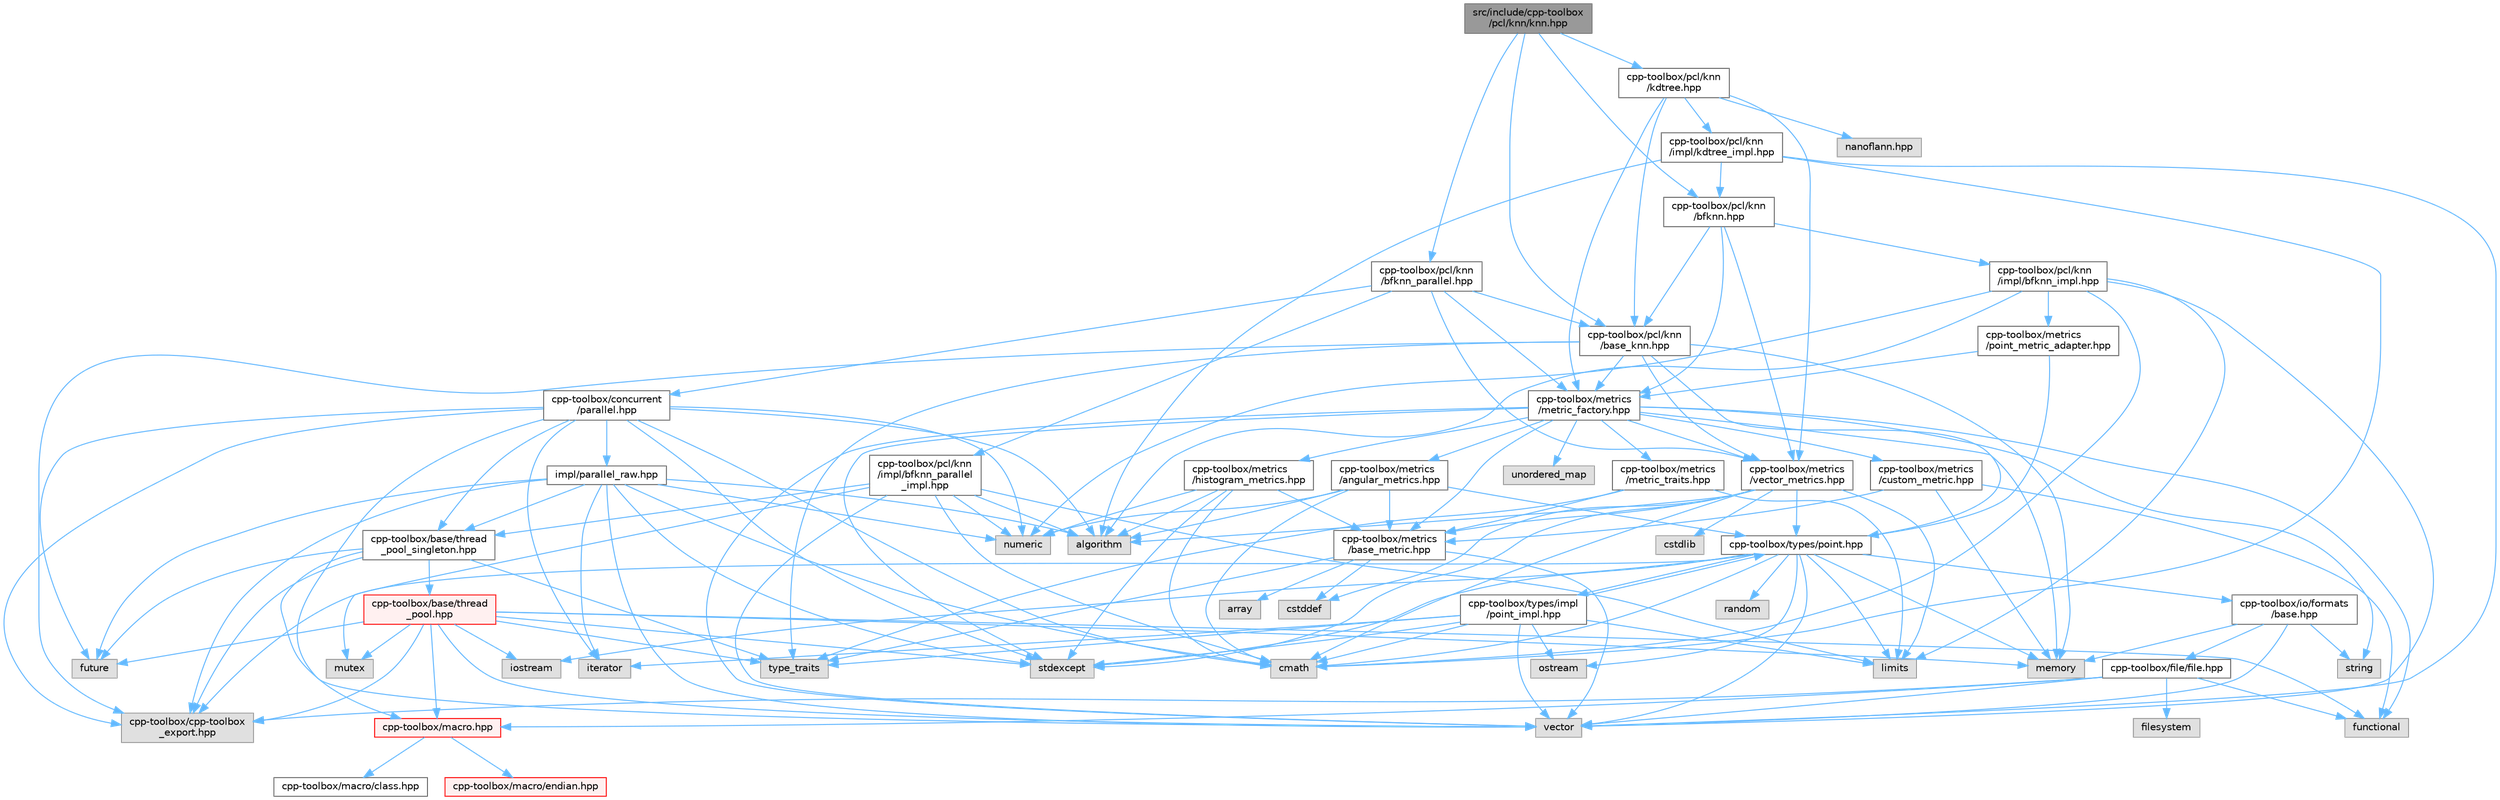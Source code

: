digraph "src/include/cpp-toolbox/pcl/knn/knn.hpp"
{
 // LATEX_PDF_SIZE
  bgcolor="transparent";
  edge [fontname=Helvetica,fontsize=10,labelfontname=Helvetica,labelfontsize=10];
  node [fontname=Helvetica,fontsize=10,shape=box,height=0.2,width=0.4];
  Node1 [id="Node000001",label="src/include/cpp-toolbox\l/pcl/knn/knn.hpp",height=0.2,width=0.4,color="gray40", fillcolor="grey60", style="filled", fontcolor="black",tooltip="KNN算法统一导出文件 / Unified export file for KNN algorithms."];
  Node1 -> Node2 [id="edge1_Node000001_Node000002",color="steelblue1",style="solid",tooltip=" "];
  Node2 [id="Node000002",label="cpp-toolbox/pcl/knn\l/base_knn.hpp",height=0.2,width=0.4,color="grey40", fillcolor="white", style="filled",URL="$base__knn_8hpp.html",tooltip=" "];
  Node2 -> Node3 [id="edge2_Node000002_Node000003",color="steelblue1",style="solid",tooltip=" "];
  Node3 [id="Node000003",label="memory",height=0.2,width=0.4,color="grey60", fillcolor="#E0E0E0", style="filled",tooltip=" "];
  Node2 -> Node4 [id="edge3_Node000002_Node000004",color="steelblue1",style="solid",tooltip=" "];
  Node4 [id="Node000004",label="type_traits",height=0.2,width=0.4,color="grey60", fillcolor="#E0E0E0", style="filled",tooltip=" "];
  Node2 -> Node5 [id="edge4_Node000002_Node000005",color="steelblue1",style="solid",tooltip=" "];
  Node5 [id="Node000005",label="cpp-toolbox/cpp-toolbox\l_export.hpp",height=0.2,width=0.4,color="grey60", fillcolor="#E0E0E0", style="filled",tooltip=" "];
  Node2 -> Node6 [id="edge5_Node000002_Node000006",color="steelblue1",style="solid",tooltip=" "];
  Node6 [id="Node000006",label="cpp-toolbox/types/point.hpp",height=0.2,width=0.4,color="grey40", fillcolor="white", style="filled",URL="$point_8hpp.html",tooltip=" "];
  Node6 -> Node7 [id="edge6_Node000006_Node000007",color="steelblue1",style="solid",tooltip=" "];
  Node7 [id="Node000007",label="cmath",height=0.2,width=0.4,color="grey60", fillcolor="#E0E0E0", style="filled",tooltip=" "];
  Node6 -> Node8 [id="edge7_Node000006_Node000008",color="steelblue1",style="solid",tooltip=" "];
  Node8 [id="Node000008",label="iostream",height=0.2,width=0.4,color="grey60", fillcolor="#E0E0E0", style="filled",tooltip=" "];
  Node6 -> Node9 [id="edge8_Node000006_Node000009",color="steelblue1",style="solid",tooltip=" "];
  Node9 [id="Node000009",label="limits",height=0.2,width=0.4,color="grey60", fillcolor="#E0E0E0", style="filled",tooltip=" "];
  Node6 -> Node3 [id="edge9_Node000006_Node000003",color="steelblue1",style="solid",tooltip=" "];
  Node6 -> Node10 [id="edge10_Node000006_Node000010",color="steelblue1",style="solid",tooltip=" "];
  Node10 [id="Node000010",label="ostream",height=0.2,width=0.4,color="grey60", fillcolor="#E0E0E0", style="filled",tooltip=" "];
  Node6 -> Node11 [id="edge11_Node000006_Node000011",color="steelblue1",style="solid",tooltip=" "];
  Node11 [id="Node000011",label="random",height=0.2,width=0.4,color="grey60", fillcolor="#E0E0E0", style="filled",tooltip=" "];
  Node6 -> Node12 [id="edge12_Node000006_Node000012",color="steelblue1",style="solid",tooltip=" "];
  Node12 [id="Node000012",label="stdexcept",height=0.2,width=0.4,color="grey60", fillcolor="#E0E0E0", style="filled",tooltip=" "];
  Node6 -> Node13 [id="edge13_Node000006_Node000013",color="steelblue1",style="solid",tooltip=" "];
  Node13 [id="Node000013",label="vector",height=0.2,width=0.4,color="grey60", fillcolor="#E0E0E0", style="filled",tooltip=" "];
  Node6 -> Node5 [id="edge14_Node000006_Node000005",color="steelblue1",style="solid",tooltip=" "];
  Node6 -> Node14 [id="edge15_Node000006_Node000014",color="steelblue1",style="solid",tooltip=" "];
  Node14 [id="Node000014",label="cpp-toolbox/io/formats\l/base.hpp",height=0.2,width=0.4,color="grey40", fillcolor="white", style="filled",URL="$io_2formats_2base_8hpp.html",tooltip=" "];
  Node14 -> Node3 [id="edge16_Node000014_Node000003",color="steelblue1",style="solid",tooltip=" "];
  Node14 -> Node15 [id="edge17_Node000014_Node000015",color="steelblue1",style="solid",tooltip=" "];
  Node15 [id="Node000015",label="string",height=0.2,width=0.4,color="grey60", fillcolor="#E0E0E0", style="filled",tooltip=" "];
  Node14 -> Node13 [id="edge18_Node000014_Node000013",color="steelblue1",style="solid",tooltip=" "];
  Node14 -> Node16 [id="edge19_Node000014_Node000016",color="steelblue1",style="solid",tooltip=" "];
  Node16 [id="Node000016",label="cpp-toolbox/file/file.hpp",height=0.2,width=0.4,color="grey40", fillcolor="white", style="filled",URL="$file_8hpp.html",tooltip=" "];
  Node16 -> Node17 [id="edge20_Node000016_Node000017",color="steelblue1",style="solid",tooltip=" "];
  Node17 [id="Node000017",label="filesystem",height=0.2,width=0.4,color="grey60", fillcolor="#E0E0E0", style="filled",tooltip=" "];
  Node16 -> Node18 [id="edge21_Node000016_Node000018",color="steelblue1",style="solid",tooltip=" "];
  Node18 [id="Node000018",label="functional",height=0.2,width=0.4,color="grey60", fillcolor="#E0E0E0", style="filled",tooltip=" "];
  Node16 -> Node13 [id="edge22_Node000016_Node000013",color="steelblue1",style="solid",tooltip=" "];
  Node16 -> Node5 [id="edge23_Node000016_Node000005",color="steelblue1",style="solid",tooltip=" "];
  Node16 -> Node19 [id="edge24_Node000016_Node000019",color="steelblue1",style="solid",tooltip=" "];
  Node19 [id="Node000019",label="cpp-toolbox/macro.hpp",height=0.2,width=0.4,color="red", fillcolor="#FFF0F0", style="filled",URL="$macro_8hpp.html",tooltip="通用的编译器、平台、架构检测和实用宏定义 / Common macros for compiler, platform, architecture detection and utility macro..."];
  Node19 -> Node20 [id="edge25_Node000019_Node000020",color="steelblue1",style="solid",tooltip=" "];
  Node20 [id="Node000020",label="cpp-toolbox/macro/class.hpp",height=0.2,width=0.4,color="grey40", fillcolor="white", style="filled",URL="$class_8hpp.html",tooltip=" "];
  Node19 -> Node21 [id="edge26_Node000019_Node000021",color="steelblue1",style="solid",tooltip=" "];
  Node21 [id="Node000021",label="cpp-toolbox/macro/endian.hpp",height=0.2,width=0.4,color="red", fillcolor="#FFF0F0", style="filled",URL="$endian_8hpp.html",tooltip=" "];
  Node6 -> Node24 [id="edge27_Node000006_Node000024",color="steelblue1",style="solid",tooltip=" "];
  Node24 [id="Node000024",label="cpp-toolbox/types/impl\l/point_impl.hpp",height=0.2,width=0.4,color="grey40", fillcolor="white", style="filled",URL="$point__impl_8hpp.html",tooltip=" "];
  Node24 -> Node7 [id="edge28_Node000024_Node000007",color="steelblue1",style="solid",tooltip=" "];
  Node24 -> Node25 [id="edge29_Node000024_Node000025",color="steelblue1",style="solid",tooltip=" "];
  Node25 [id="Node000025",label="iterator",height=0.2,width=0.4,color="grey60", fillcolor="#E0E0E0", style="filled",tooltip=" "];
  Node24 -> Node9 [id="edge30_Node000024_Node000009",color="steelblue1",style="solid",tooltip=" "];
  Node24 -> Node10 [id="edge31_Node000024_Node000010",color="steelblue1",style="solid",tooltip=" "];
  Node24 -> Node12 [id="edge32_Node000024_Node000012",color="steelblue1",style="solid",tooltip=" "];
  Node24 -> Node4 [id="edge33_Node000024_Node000004",color="steelblue1",style="solid",tooltip=" "];
  Node24 -> Node13 [id="edge34_Node000024_Node000013",color="steelblue1",style="solid",tooltip=" "];
  Node24 -> Node6 [id="edge35_Node000024_Node000006",color="steelblue1",style="solid",tooltip=" "];
  Node2 -> Node26 [id="edge36_Node000002_Node000026",color="steelblue1",style="solid",tooltip=" "];
  Node26 [id="Node000026",label="cpp-toolbox/metrics\l/vector_metrics.hpp",height=0.2,width=0.4,color="grey40", fillcolor="white", style="filled",URL="$vector__metrics_8hpp.html",tooltip=" "];
  Node26 -> Node27 [id="edge37_Node000026_Node000027",color="steelblue1",style="solid",tooltip=" "];
  Node27 [id="Node000027",label="algorithm",height=0.2,width=0.4,color="grey60", fillcolor="#E0E0E0", style="filled",tooltip=" "];
  Node26 -> Node7 [id="edge38_Node000026_Node000007",color="steelblue1",style="solid",tooltip=" "];
  Node26 -> Node28 [id="edge39_Node000026_Node000028",color="steelblue1",style="solid",tooltip=" "];
  Node28 [id="Node000028",label="cstddef",height=0.2,width=0.4,color="grey60", fillcolor="#E0E0E0", style="filled",tooltip=" "];
  Node26 -> Node29 [id="edge40_Node000026_Node000029",color="steelblue1",style="solid",tooltip=" "];
  Node29 [id="Node000029",label="cstdlib",height=0.2,width=0.4,color="grey60", fillcolor="#E0E0E0", style="filled",tooltip=" "];
  Node26 -> Node9 [id="edge41_Node000026_Node000009",color="steelblue1",style="solid",tooltip=" "];
  Node26 -> Node12 [id="edge42_Node000026_Node000012",color="steelblue1",style="solid",tooltip=" "];
  Node26 -> Node30 [id="edge43_Node000026_Node000030",color="steelblue1",style="solid",tooltip=" "];
  Node30 [id="Node000030",label="cpp-toolbox/metrics\l/base_metric.hpp",height=0.2,width=0.4,color="grey40", fillcolor="white", style="filled",URL="$base__metric_8hpp.html",tooltip=" "];
  Node30 -> Node28 [id="edge44_Node000030_Node000028",color="steelblue1",style="solid",tooltip=" "];
  Node30 -> Node13 [id="edge45_Node000030_Node000013",color="steelblue1",style="solid",tooltip=" "];
  Node30 -> Node31 [id="edge46_Node000030_Node000031",color="steelblue1",style="solid",tooltip=" "];
  Node31 [id="Node000031",label="array",height=0.2,width=0.4,color="grey60", fillcolor="#E0E0E0", style="filled",tooltip=" "];
  Node30 -> Node4 [id="edge47_Node000030_Node000004",color="steelblue1",style="solid",tooltip=" "];
  Node26 -> Node6 [id="edge48_Node000026_Node000006",color="steelblue1",style="solid",tooltip=" "];
  Node2 -> Node32 [id="edge49_Node000002_Node000032",color="steelblue1",style="solid",tooltip=" "];
  Node32 [id="Node000032",label="cpp-toolbox/metrics\l/metric_factory.hpp",height=0.2,width=0.4,color="grey40", fillcolor="white", style="filled",URL="$metric__factory_8hpp.html",tooltip=" "];
  Node32 -> Node3 [id="edge50_Node000032_Node000003",color="steelblue1",style="solid",tooltip=" "];
  Node32 -> Node15 [id="edge51_Node000032_Node000015",color="steelblue1",style="solid",tooltip=" "];
  Node32 -> Node33 [id="edge52_Node000032_Node000033",color="steelblue1",style="solid",tooltip=" "];
  Node33 [id="Node000033",label="unordered_map",height=0.2,width=0.4,color="grey60", fillcolor="#E0E0E0", style="filled",tooltip=" "];
  Node32 -> Node18 [id="edge53_Node000032_Node000018",color="steelblue1",style="solid",tooltip=" "];
  Node32 -> Node12 [id="edge54_Node000032_Node000012",color="steelblue1",style="solid",tooltip=" "];
  Node32 -> Node13 [id="edge55_Node000032_Node000013",color="steelblue1",style="solid",tooltip=" "];
  Node32 -> Node30 [id="edge56_Node000032_Node000030",color="steelblue1",style="solid",tooltip=" "];
  Node32 -> Node34 [id="edge57_Node000032_Node000034",color="steelblue1",style="solid",tooltip=" "];
  Node34 [id="Node000034",label="cpp-toolbox/metrics\l/metric_traits.hpp",height=0.2,width=0.4,color="grey40", fillcolor="white", style="filled",URL="$metric__traits_8hpp.html",tooltip=" "];
  Node34 -> Node4 [id="edge58_Node000034_Node000004",color="steelblue1",style="solid",tooltip=" "];
  Node34 -> Node9 [id="edge59_Node000034_Node000009",color="steelblue1",style="solid",tooltip=" "];
  Node34 -> Node30 [id="edge60_Node000034_Node000030",color="steelblue1",style="solid",tooltip=" "];
  Node32 -> Node26 [id="edge61_Node000032_Node000026",color="steelblue1",style="solid",tooltip=" "];
  Node32 -> Node35 [id="edge62_Node000032_Node000035",color="steelblue1",style="solid",tooltip=" "];
  Node35 [id="Node000035",label="cpp-toolbox/metrics\l/histogram_metrics.hpp",height=0.2,width=0.4,color="grey40", fillcolor="white", style="filled",URL="$histogram__metrics_8hpp.html",tooltip=" "];
  Node35 -> Node27 [id="edge63_Node000035_Node000027",color="steelblue1",style="solid",tooltip=" "];
  Node35 -> Node7 [id="edge64_Node000035_Node000007",color="steelblue1",style="solid",tooltip=" "];
  Node35 -> Node36 [id="edge65_Node000035_Node000036",color="steelblue1",style="solid",tooltip=" "];
  Node36 [id="Node000036",label="numeric",height=0.2,width=0.4,color="grey60", fillcolor="#E0E0E0", style="filled",tooltip=" "];
  Node35 -> Node12 [id="edge66_Node000035_Node000012",color="steelblue1",style="solid",tooltip=" "];
  Node35 -> Node30 [id="edge67_Node000035_Node000030",color="steelblue1",style="solid",tooltip=" "];
  Node32 -> Node37 [id="edge68_Node000032_Node000037",color="steelblue1",style="solid",tooltip=" "];
  Node37 [id="Node000037",label="cpp-toolbox/metrics\l/angular_metrics.hpp",height=0.2,width=0.4,color="grey40", fillcolor="white", style="filled",URL="$angular__metrics_8hpp.html",tooltip=" "];
  Node37 -> Node27 [id="edge69_Node000037_Node000027",color="steelblue1",style="solid",tooltip=" "];
  Node37 -> Node7 [id="edge70_Node000037_Node000007",color="steelblue1",style="solid",tooltip=" "];
  Node37 -> Node36 [id="edge71_Node000037_Node000036",color="steelblue1",style="solid",tooltip=" "];
  Node37 -> Node30 [id="edge72_Node000037_Node000030",color="steelblue1",style="solid",tooltip=" "];
  Node37 -> Node6 [id="edge73_Node000037_Node000006",color="steelblue1",style="solid",tooltip=" "];
  Node32 -> Node38 [id="edge74_Node000032_Node000038",color="steelblue1",style="solid",tooltip=" "];
  Node38 [id="Node000038",label="cpp-toolbox/metrics\l/custom_metric.hpp",height=0.2,width=0.4,color="grey40", fillcolor="white", style="filled",URL="$custom__metric_8hpp.html",tooltip=" "];
  Node38 -> Node18 [id="edge75_Node000038_Node000018",color="steelblue1",style="solid",tooltip=" "];
  Node38 -> Node3 [id="edge76_Node000038_Node000003",color="steelblue1",style="solid",tooltip=" "];
  Node38 -> Node30 [id="edge77_Node000038_Node000030",color="steelblue1",style="solid",tooltip=" "];
  Node1 -> Node39 [id="edge78_Node000001_Node000039",color="steelblue1",style="solid",tooltip=" "];
  Node39 [id="Node000039",label="cpp-toolbox/pcl/knn\l/bfknn.hpp",height=0.2,width=0.4,color="grey40", fillcolor="white", style="filled",URL="$bfknn_8hpp.html",tooltip=" "];
  Node39 -> Node2 [id="edge79_Node000039_Node000002",color="steelblue1",style="solid",tooltip=" "];
  Node39 -> Node32 [id="edge80_Node000039_Node000032",color="steelblue1",style="solid",tooltip=" "];
  Node39 -> Node26 [id="edge81_Node000039_Node000026",color="steelblue1",style="solid",tooltip=" "];
  Node39 -> Node40 [id="edge82_Node000039_Node000040",color="steelblue1",style="solid",tooltip=" "];
  Node40 [id="Node000040",label="cpp-toolbox/pcl/knn\l/impl/bfknn_impl.hpp",height=0.2,width=0.4,color="grey40", fillcolor="white", style="filled",URL="$bfknn__impl_8hpp.html",tooltip=" "];
  Node40 -> Node27 [id="edge83_Node000040_Node000027",color="steelblue1",style="solid",tooltip=" "];
  Node40 -> Node7 [id="edge84_Node000040_Node000007",color="steelblue1",style="solid",tooltip=" "];
  Node40 -> Node9 [id="edge85_Node000040_Node000009",color="steelblue1",style="solid",tooltip=" "];
  Node40 -> Node36 [id="edge86_Node000040_Node000036",color="steelblue1",style="solid",tooltip=" "];
  Node40 -> Node13 [id="edge87_Node000040_Node000013",color="steelblue1",style="solid",tooltip=" "];
  Node40 -> Node41 [id="edge88_Node000040_Node000041",color="steelblue1",style="solid",tooltip=" "];
  Node41 [id="Node000041",label="cpp-toolbox/metrics\l/point_metric_adapter.hpp",height=0.2,width=0.4,color="grey40", fillcolor="white", style="filled",URL="$point__metric__adapter_8hpp.html",tooltip=" "];
  Node41 -> Node32 [id="edge89_Node000041_Node000032",color="steelblue1",style="solid",tooltip=" "];
  Node41 -> Node6 [id="edge90_Node000041_Node000006",color="steelblue1",style="solid",tooltip=" "];
  Node1 -> Node42 [id="edge91_Node000001_Node000042",color="steelblue1",style="solid",tooltip=" "];
  Node42 [id="Node000042",label="cpp-toolbox/pcl/knn\l/bfknn_parallel.hpp",height=0.2,width=0.4,color="grey40", fillcolor="white", style="filled",URL="$bfknn__parallel_8hpp.html",tooltip=" "];
  Node42 -> Node43 [id="edge92_Node000042_Node000043",color="steelblue1",style="solid",tooltip=" "];
  Node43 [id="Node000043",label="cpp-toolbox/concurrent\l/parallel.hpp",height=0.2,width=0.4,color="grey40", fillcolor="white", style="filled",URL="$parallel_8hpp.html",tooltip=" "];
  Node43 -> Node27 [id="edge93_Node000043_Node000027",color="steelblue1",style="solid",tooltip=" "];
  Node43 -> Node7 [id="edge94_Node000043_Node000007",color="steelblue1",style="solid",tooltip=" "];
  Node43 -> Node44 [id="edge95_Node000043_Node000044",color="steelblue1",style="solid",tooltip=" "];
  Node44 [id="Node000044",label="future",height=0.2,width=0.4,color="grey60", fillcolor="#E0E0E0", style="filled",tooltip=" "];
  Node43 -> Node25 [id="edge96_Node000043_Node000025",color="steelblue1",style="solid",tooltip=" "];
  Node43 -> Node36 [id="edge97_Node000043_Node000036",color="steelblue1",style="solid",tooltip=" "];
  Node43 -> Node12 [id="edge98_Node000043_Node000012",color="steelblue1",style="solid",tooltip=" "];
  Node43 -> Node13 [id="edge99_Node000043_Node000013",color="steelblue1",style="solid",tooltip=" "];
  Node43 -> Node5 [id="edge100_Node000043_Node000005",color="steelblue1",style="solid",tooltip=" "];
  Node43 -> Node45 [id="edge101_Node000043_Node000045",color="steelblue1",style="solid",tooltip=" "];
  Node45 [id="Node000045",label="cpp-toolbox/base/thread\l_pool_singleton.hpp",height=0.2,width=0.4,color="grey40", fillcolor="white", style="filled",URL="$thread__pool__singleton_8hpp.html",tooltip=" "];
  Node45 -> Node44 [id="edge102_Node000045_Node000044",color="steelblue1",style="solid",tooltip=" "];
  Node45 -> Node4 [id="edge103_Node000045_Node000004",color="steelblue1",style="solid",tooltip=" "];
  Node45 -> Node5 [id="edge104_Node000045_Node000005",color="steelblue1",style="solid",tooltip=" "];
  Node45 -> Node19 [id="edge105_Node000045_Node000019",color="steelblue1",style="solid",tooltip=" "];
  Node45 -> Node46 [id="edge106_Node000045_Node000046",color="steelblue1",style="solid",tooltip=" "];
  Node46 [id="Node000046",label="cpp-toolbox/base/thread\l_pool.hpp",height=0.2,width=0.4,color="red", fillcolor="#FFF0F0", style="filled",URL="$thread__pool_8hpp.html",tooltip=" "];
  Node46 -> Node18 [id="edge107_Node000046_Node000018",color="steelblue1",style="solid",tooltip=" "];
  Node46 -> Node44 [id="edge108_Node000046_Node000044",color="steelblue1",style="solid",tooltip=" "];
  Node46 -> Node8 [id="edge109_Node000046_Node000008",color="steelblue1",style="solid",tooltip=" "];
  Node46 -> Node3 [id="edge110_Node000046_Node000003",color="steelblue1",style="solid",tooltip=" "];
  Node46 -> Node49 [id="edge111_Node000046_Node000049",color="steelblue1",style="solid",tooltip=" "];
  Node49 [id="Node000049",label="mutex",height=0.2,width=0.4,color="grey60", fillcolor="#E0E0E0", style="filled",tooltip=" "];
  Node46 -> Node12 [id="edge112_Node000046_Node000012",color="steelblue1",style="solid",tooltip=" "];
  Node46 -> Node4 [id="edge113_Node000046_Node000004",color="steelblue1",style="solid",tooltip=" "];
  Node46 -> Node13 [id="edge114_Node000046_Node000013",color="steelblue1",style="solid",tooltip=" "];
  Node46 -> Node5 [id="edge115_Node000046_Node000005",color="steelblue1",style="solid",tooltip=" "];
  Node46 -> Node19 [id="edge116_Node000046_Node000019",color="steelblue1",style="solid",tooltip=" "];
  Node43 -> Node53 [id="edge117_Node000043_Node000053",color="steelblue1",style="solid",tooltip=" "];
  Node53 [id="Node000053",label="impl/parallel_raw.hpp",height=0.2,width=0.4,color="grey40", fillcolor="white", style="filled",URL="$parallel__raw_8hpp.html",tooltip=" "];
  Node53 -> Node27 [id="edge118_Node000053_Node000027",color="steelblue1",style="solid",tooltip=" "];
  Node53 -> Node7 [id="edge119_Node000053_Node000007",color="steelblue1",style="solid",tooltip=" "];
  Node53 -> Node44 [id="edge120_Node000053_Node000044",color="steelblue1",style="solid",tooltip=" "];
  Node53 -> Node25 [id="edge121_Node000053_Node000025",color="steelblue1",style="solid",tooltip=" "];
  Node53 -> Node36 [id="edge122_Node000053_Node000036",color="steelblue1",style="solid",tooltip=" "];
  Node53 -> Node12 [id="edge123_Node000053_Node000012",color="steelblue1",style="solid",tooltip=" "];
  Node53 -> Node13 [id="edge124_Node000053_Node000013",color="steelblue1",style="solid",tooltip=" "];
  Node53 -> Node45 [id="edge125_Node000053_Node000045",color="steelblue1",style="solid",tooltip=" "];
  Node53 -> Node5 [id="edge126_Node000053_Node000005",color="steelblue1",style="solid",tooltip=" "];
  Node42 -> Node2 [id="edge127_Node000042_Node000002",color="steelblue1",style="solid",tooltip=" "];
  Node42 -> Node32 [id="edge128_Node000042_Node000032",color="steelblue1",style="solid",tooltip=" "];
  Node42 -> Node26 [id="edge129_Node000042_Node000026",color="steelblue1",style="solid",tooltip=" "];
  Node42 -> Node54 [id="edge130_Node000042_Node000054",color="steelblue1",style="solid",tooltip=" "];
  Node54 [id="Node000054",label="cpp-toolbox/pcl/knn\l/impl/bfknn_parallel\l_impl.hpp",height=0.2,width=0.4,color="grey40", fillcolor="white", style="filled",URL="$bfknn__parallel__impl_8hpp.html",tooltip=" "];
  Node54 -> Node27 [id="edge131_Node000054_Node000027",color="steelblue1",style="solid",tooltip=" "];
  Node54 -> Node7 [id="edge132_Node000054_Node000007",color="steelblue1",style="solid",tooltip=" "];
  Node54 -> Node9 [id="edge133_Node000054_Node000009",color="steelblue1",style="solid",tooltip=" "];
  Node54 -> Node49 [id="edge134_Node000054_Node000049",color="steelblue1",style="solid",tooltip=" "];
  Node54 -> Node36 [id="edge135_Node000054_Node000036",color="steelblue1",style="solid",tooltip=" "];
  Node54 -> Node13 [id="edge136_Node000054_Node000013",color="steelblue1",style="solid",tooltip=" "];
  Node54 -> Node45 [id="edge137_Node000054_Node000045",color="steelblue1",style="solid",tooltip=" "];
  Node1 -> Node55 [id="edge138_Node000001_Node000055",color="steelblue1",style="solid",tooltip=" "];
  Node55 [id="Node000055",label="cpp-toolbox/pcl/knn\l/kdtree.hpp",height=0.2,width=0.4,color="grey40", fillcolor="white", style="filled",URL="$kdtree_8hpp.html",tooltip=" "];
  Node55 -> Node2 [id="edge139_Node000055_Node000002",color="steelblue1",style="solid",tooltip=" "];
  Node55 -> Node32 [id="edge140_Node000055_Node000032",color="steelblue1",style="solid",tooltip=" "];
  Node55 -> Node26 [id="edge141_Node000055_Node000026",color="steelblue1",style="solid",tooltip=" "];
  Node55 -> Node56 [id="edge142_Node000055_Node000056",color="steelblue1",style="solid",tooltip=" "];
  Node56 [id="Node000056",label="nanoflann.hpp",height=0.2,width=0.4,color="grey60", fillcolor="#E0E0E0", style="filled",tooltip=" "];
  Node55 -> Node57 [id="edge143_Node000055_Node000057",color="steelblue1",style="solid",tooltip=" "];
  Node57 [id="Node000057",label="cpp-toolbox/pcl/knn\l/impl/kdtree_impl.hpp",height=0.2,width=0.4,color="grey40", fillcolor="white", style="filled",URL="$kdtree__impl_8hpp.html",tooltip=" "];
  Node57 -> Node27 [id="edge144_Node000057_Node000027",color="steelblue1",style="solid",tooltip=" "];
  Node57 -> Node7 [id="edge145_Node000057_Node000007",color="steelblue1",style="solid",tooltip=" "];
  Node57 -> Node13 [id="edge146_Node000057_Node000013",color="steelblue1",style="solid",tooltip=" "];
  Node57 -> Node39 [id="edge147_Node000057_Node000039",color="steelblue1",style="solid",tooltip=" "];
}
